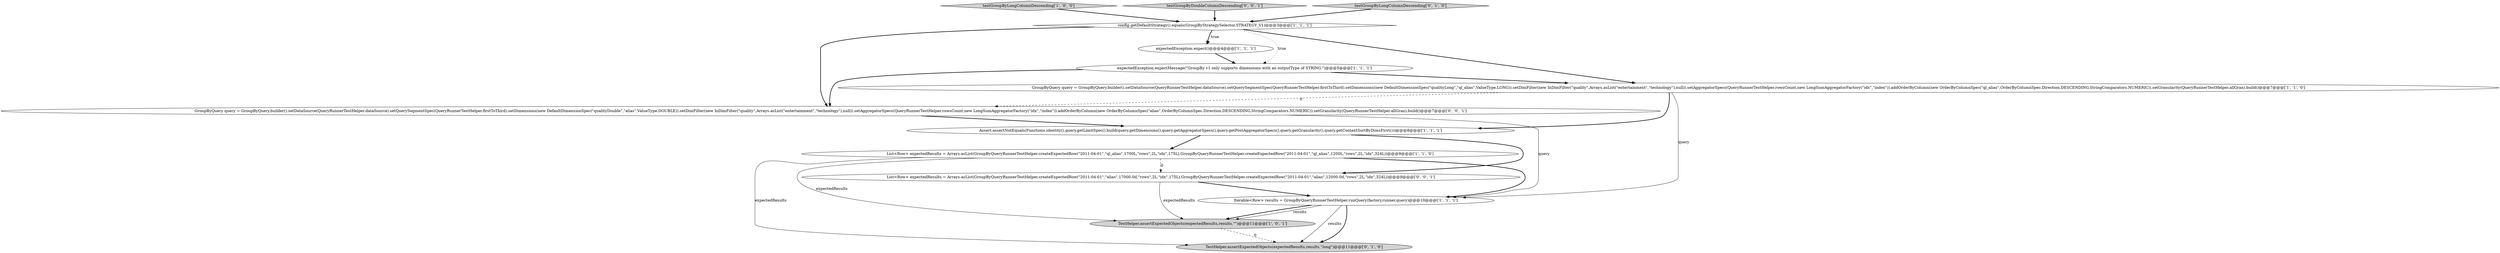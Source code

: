 digraph {
0 [style = filled, label = "List<Row> expectedResults = Arrays.asList(GroupByQueryRunnerTestHelper.createExpectedRow(\"2011-04-01\",\"ql_alias\",1700L,\"rows\",2L,\"idx\",175L),GroupByQueryRunnerTestHelper.createExpectedRow(\"2011-04-01\",\"ql_alias\",1200L,\"rows\",2L,\"idx\",324L))@@@9@@@['1', '1', '0']", fillcolor = white, shape = ellipse image = "AAA0AAABBB1BBB"];
2 [style = filled, label = "Iterable<Row> results = GroupByQueryRunnerTestHelper.runQuery(factory,runner,query)@@@10@@@['1', '1', '1']", fillcolor = white, shape = ellipse image = "AAA0AAABBB1BBB"];
6 [style = filled, label = "testGroupByLongColumnDescending['1', '0', '0']", fillcolor = lightgray, shape = diamond image = "AAA0AAABBB1BBB"];
8 [style = filled, label = "Assert.assertNotEquals(Functions.identity(),query.getLimitSpec().build(query.getDimensions(),query.getAggregatorSpecs(),query.getPostAggregatorSpecs(),query.getGranularity(),query.getContextSortByDimsFirst()))@@@8@@@['1', '1', '1']", fillcolor = white, shape = ellipse image = "AAA0AAABBB1BBB"];
1 [style = filled, label = "GroupByQuery query = GroupByQuery.builder().setDataSource(QueryRunnerTestHelper.dataSource).setQuerySegmentSpec(QueryRunnerTestHelper.firstToThird).setDimensions(new DefaultDimensionSpec(\"qualityLong\",\"ql_alias\",ValueType.LONG)).setDimFilter(new InDimFilter(\"quality\",Arrays.asList(\"entertainment\",\"technology\"),null)).setAggregatorSpecs(QueryRunnerTestHelper.rowsCount,new LongSumAggregatorFactory(\"idx\",\"index\")).addOrderByColumn(new OrderByColumnSpec(\"ql_alias\",OrderByColumnSpec.Direction.DESCENDING,StringComparators.NUMERIC)).setGranularity(QueryRunnerTestHelper.allGran).build()@@@7@@@['1', '1', '0']", fillcolor = white, shape = ellipse image = "AAA0AAABBB1BBB"];
12 [style = filled, label = "List<Row> expectedResults = Arrays.asList(GroupByQueryRunnerTestHelper.createExpectedRow(\"2011-04-01\",\"alias\",17000.0d,\"rows\",2L,\"idx\",175L),GroupByQueryRunnerTestHelper.createExpectedRow(\"2011-04-01\",\"alias\",12000.0d,\"rows\",2L,\"idx\",324L))@@@9@@@['0', '0', '1']", fillcolor = white, shape = ellipse image = "AAA0AAABBB3BBB"];
13 [style = filled, label = "GroupByQuery query = GroupByQuery.builder().setDataSource(QueryRunnerTestHelper.dataSource).setQuerySegmentSpec(QueryRunnerTestHelper.firstToThird).setDimensions(new DefaultDimensionSpec(\"qualityDouble\",\"alias\",ValueType.DOUBLE)).setDimFilter(new InDimFilter(\"quality\",Arrays.asList(\"entertainment\",\"technology\"),null)).setAggregatorSpecs(QueryRunnerTestHelper.rowsCount,new LongSumAggregatorFactory(\"idx\",\"index\")).addOrderByColumn(new OrderByColumnSpec(\"alias\",OrderByColumnSpec.Direction.DESCENDING,StringComparators.NUMERIC)).setGranularity(QueryRunnerTestHelper.allGran).build()@@@7@@@['0', '0', '1']", fillcolor = white, shape = ellipse image = "AAA0AAABBB3BBB"];
11 [style = filled, label = "testGroupByDoubleColumnDescending['0', '0', '1']", fillcolor = lightgray, shape = diamond image = "AAA0AAABBB3BBB"];
10 [style = filled, label = "testGroupByLongColumnDescending['0', '1', '0']", fillcolor = lightgray, shape = diamond image = "AAA0AAABBB2BBB"];
3 [style = filled, label = "config.getDefaultStrategy().equals(GroupByStrategySelector.STRATEGY_V1)@@@3@@@['1', '1', '1']", fillcolor = white, shape = diamond image = "AAA0AAABBB1BBB"];
9 [style = filled, label = "TestHelper.assertExpectedObjects(expectedResults,results,\"long\")@@@11@@@['0', '1', '0']", fillcolor = lightgray, shape = ellipse image = "AAA1AAABBB2BBB"];
7 [style = filled, label = "TestHelper.assertExpectedObjects(expectedResults,results,\"\")@@@11@@@['1', '0', '1']", fillcolor = lightgray, shape = ellipse image = "AAA0AAABBB1BBB"];
5 [style = filled, label = "expectedException.expectMessage(\"GroupBy v1 only supports dimensions with an outputType of STRING.\")@@@5@@@['1', '1', '1']", fillcolor = white, shape = ellipse image = "AAA0AAABBB1BBB"];
4 [style = filled, label = "expectedException.expect()@@@4@@@['1', '1', '1']", fillcolor = white, shape = ellipse image = "AAA0AAABBB1BBB"];
11->3 [style = bold, label=""];
1->2 [style = solid, label="query"];
8->12 [style = bold, label=""];
8->0 [style = bold, label=""];
2->7 [style = bold, label=""];
0->9 [style = solid, label="expectedResults"];
12->2 [style = bold, label=""];
5->1 [style = bold, label=""];
4->5 [style = bold, label=""];
1->8 [style = bold, label=""];
3->13 [style = bold, label=""];
10->3 [style = bold, label=""];
5->13 [style = bold, label=""];
3->1 [style = bold, label=""];
1->13 [style = dashed, label="0"];
7->9 [style = dashed, label="0"];
2->9 [style = solid, label="results"];
2->9 [style = bold, label=""];
3->4 [style = dotted, label="true"];
13->2 [style = solid, label="query"];
12->7 [style = solid, label="expectedResults"];
2->7 [style = solid, label="results"];
6->3 [style = bold, label=""];
0->7 [style = solid, label="expectedResults"];
13->8 [style = bold, label=""];
0->2 [style = bold, label=""];
3->5 [style = dotted, label="true"];
3->4 [style = bold, label=""];
0->12 [style = dashed, label="0"];
}
